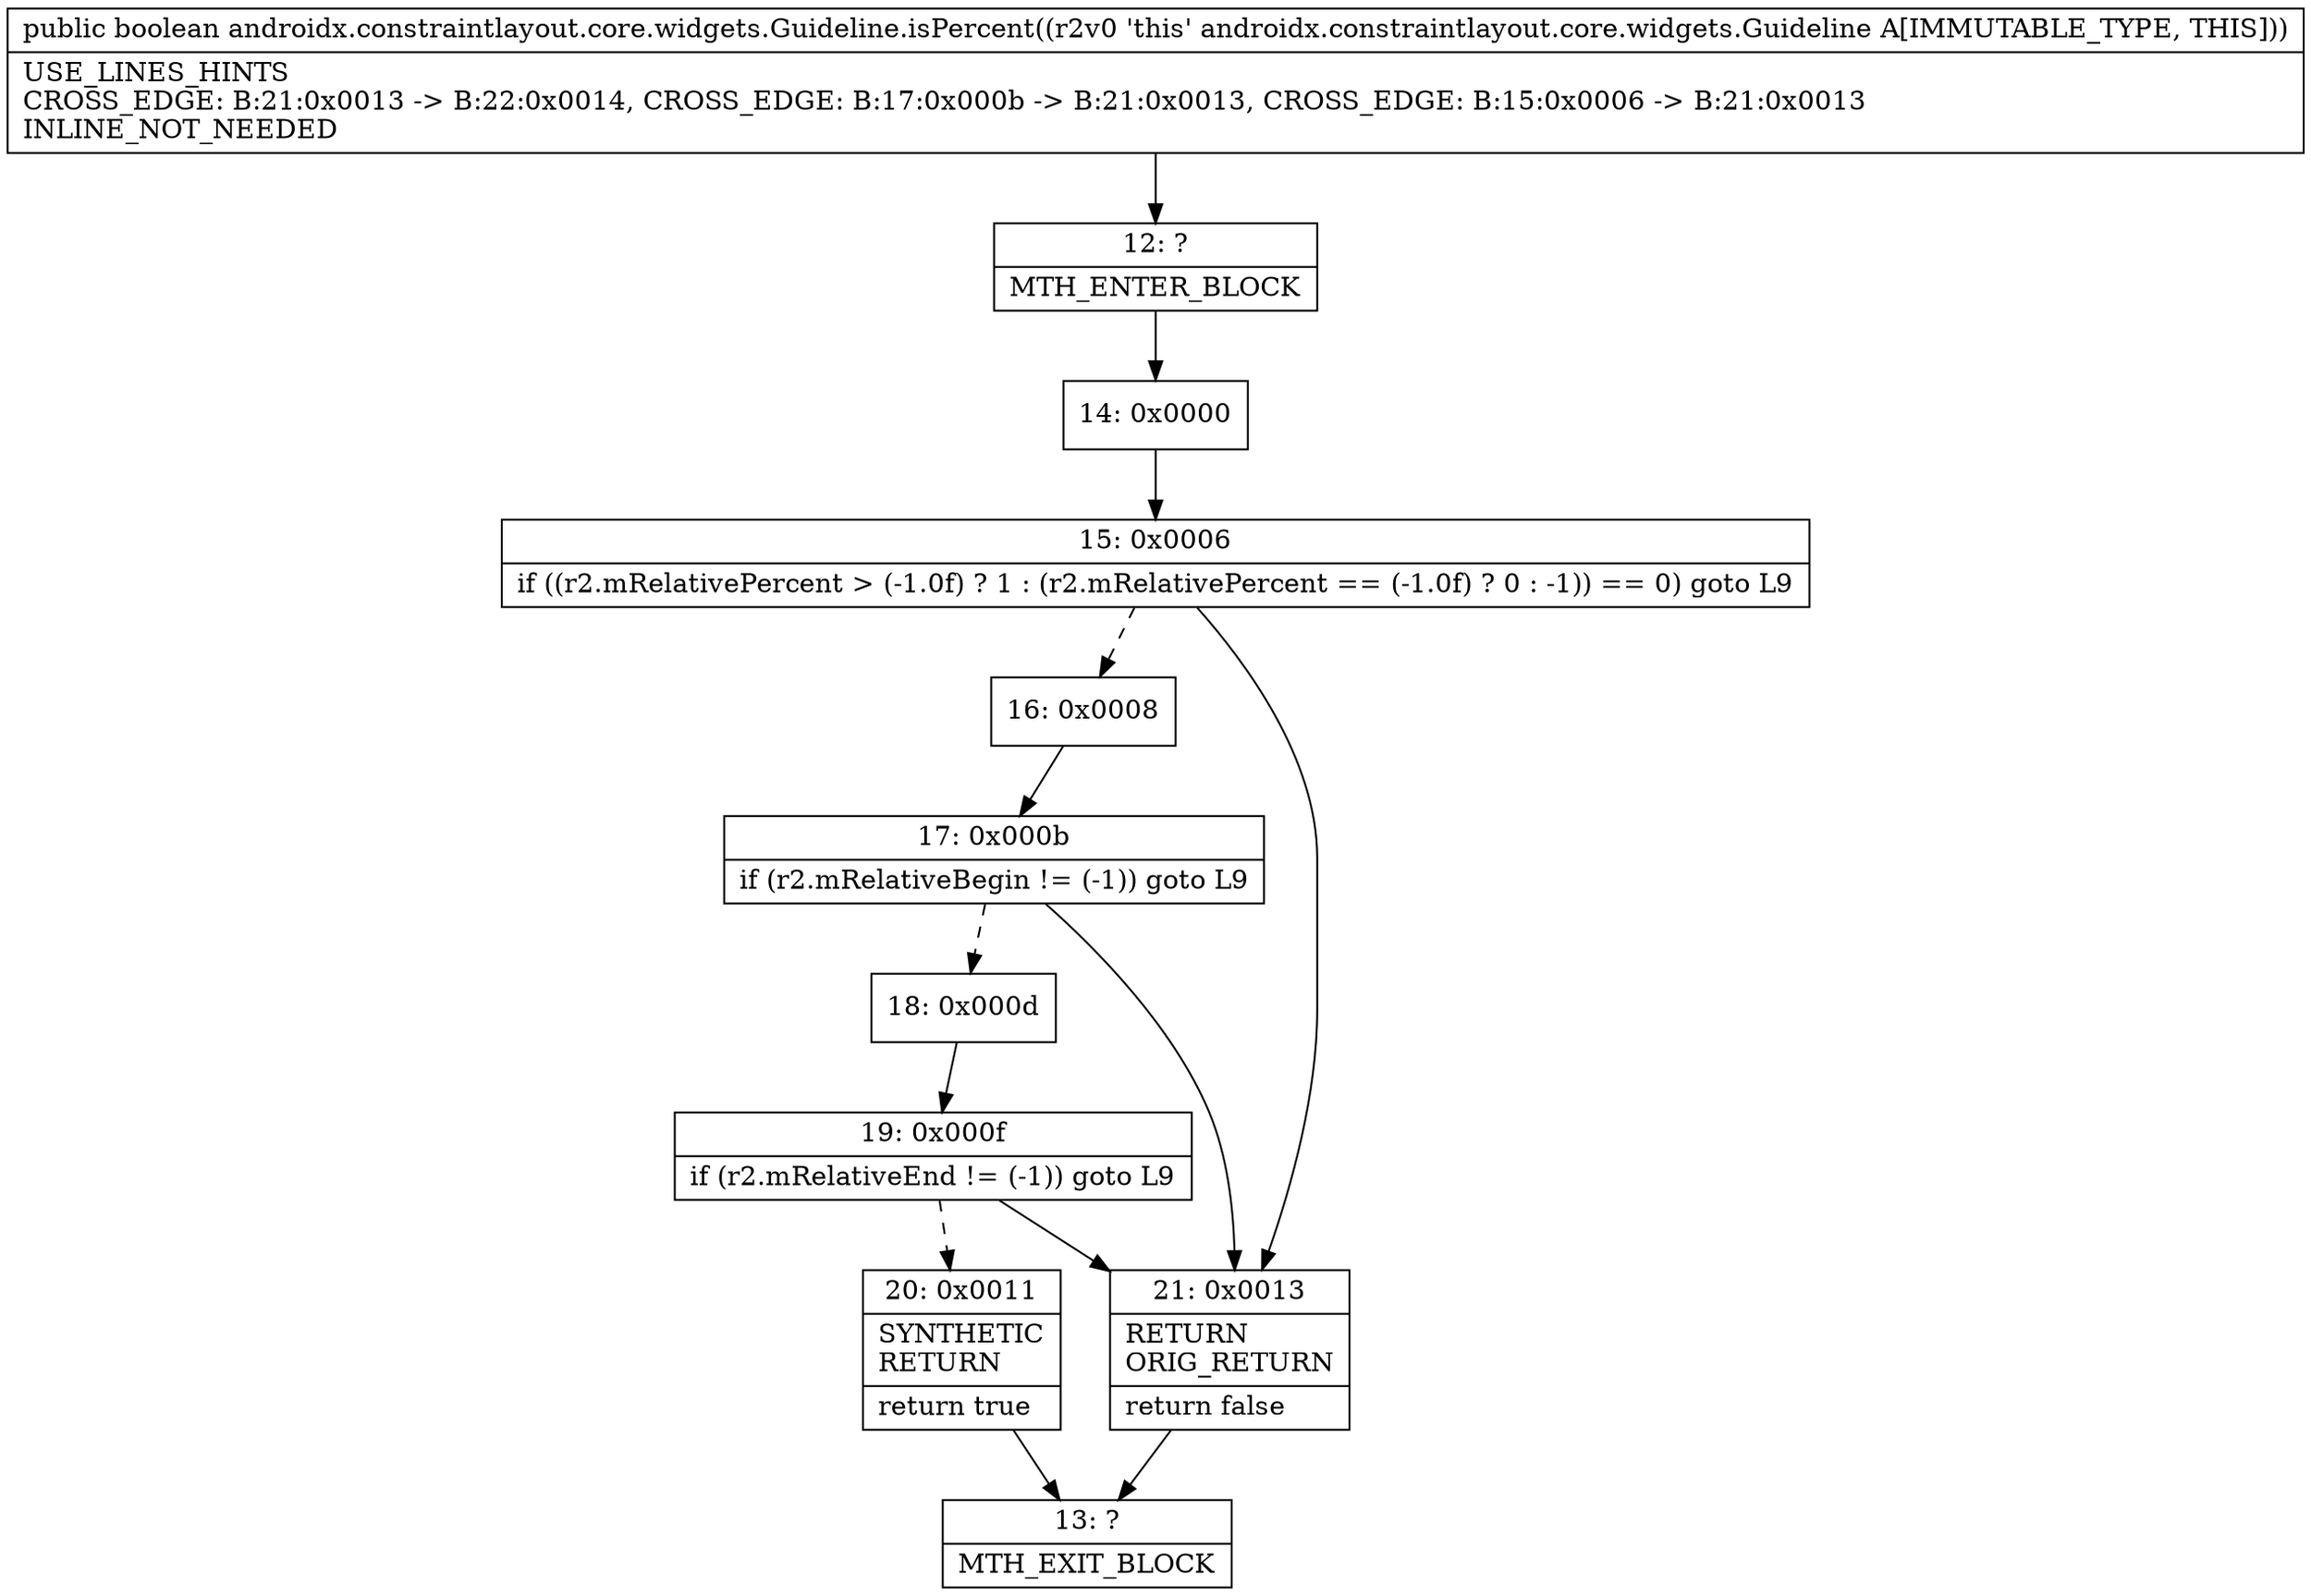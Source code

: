 digraph "CFG forandroidx.constraintlayout.core.widgets.Guideline.isPercent()Z" {
Node_12 [shape=record,label="{12\:\ ?|MTH_ENTER_BLOCK\l}"];
Node_14 [shape=record,label="{14\:\ 0x0000}"];
Node_15 [shape=record,label="{15\:\ 0x0006|if ((r2.mRelativePercent \> (\-1.0f) ? 1 : (r2.mRelativePercent == (\-1.0f) ? 0 : \-1)) == 0) goto L9\l}"];
Node_16 [shape=record,label="{16\:\ 0x0008}"];
Node_17 [shape=record,label="{17\:\ 0x000b|if (r2.mRelativeBegin != (\-1)) goto L9\l}"];
Node_18 [shape=record,label="{18\:\ 0x000d}"];
Node_19 [shape=record,label="{19\:\ 0x000f|if (r2.mRelativeEnd != (\-1)) goto L9\l}"];
Node_20 [shape=record,label="{20\:\ 0x0011|SYNTHETIC\lRETURN\l|return true\l}"];
Node_13 [shape=record,label="{13\:\ ?|MTH_EXIT_BLOCK\l}"];
Node_21 [shape=record,label="{21\:\ 0x0013|RETURN\lORIG_RETURN\l|return false\l}"];
MethodNode[shape=record,label="{public boolean androidx.constraintlayout.core.widgets.Guideline.isPercent((r2v0 'this' androidx.constraintlayout.core.widgets.Guideline A[IMMUTABLE_TYPE, THIS]))  | USE_LINES_HINTS\lCROSS_EDGE: B:21:0x0013 \-\> B:22:0x0014, CROSS_EDGE: B:17:0x000b \-\> B:21:0x0013, CROSS_EDGE: B:15:0x0006 \-\> B:21:0x0013\lINLINE_NOT_NEEDED\l}"];
MethodNode -> Node_12;Node_12 -> Node_14;
Node_14 -> Node_15;
Node_15 -> Node_16[style=dashed];
Node_15 -> Node_21;
Node_16 -> Node_17;
Node_17 -> Node_18[style=dashed];
Node_17 -> Node_21;
Node_18 -> Node_19;
Node_19 -> Node_20[style=dashed];
Node_19 -> Node_21;
Node_20 -> Node_13;
Node_21 -> Node_13;
}

